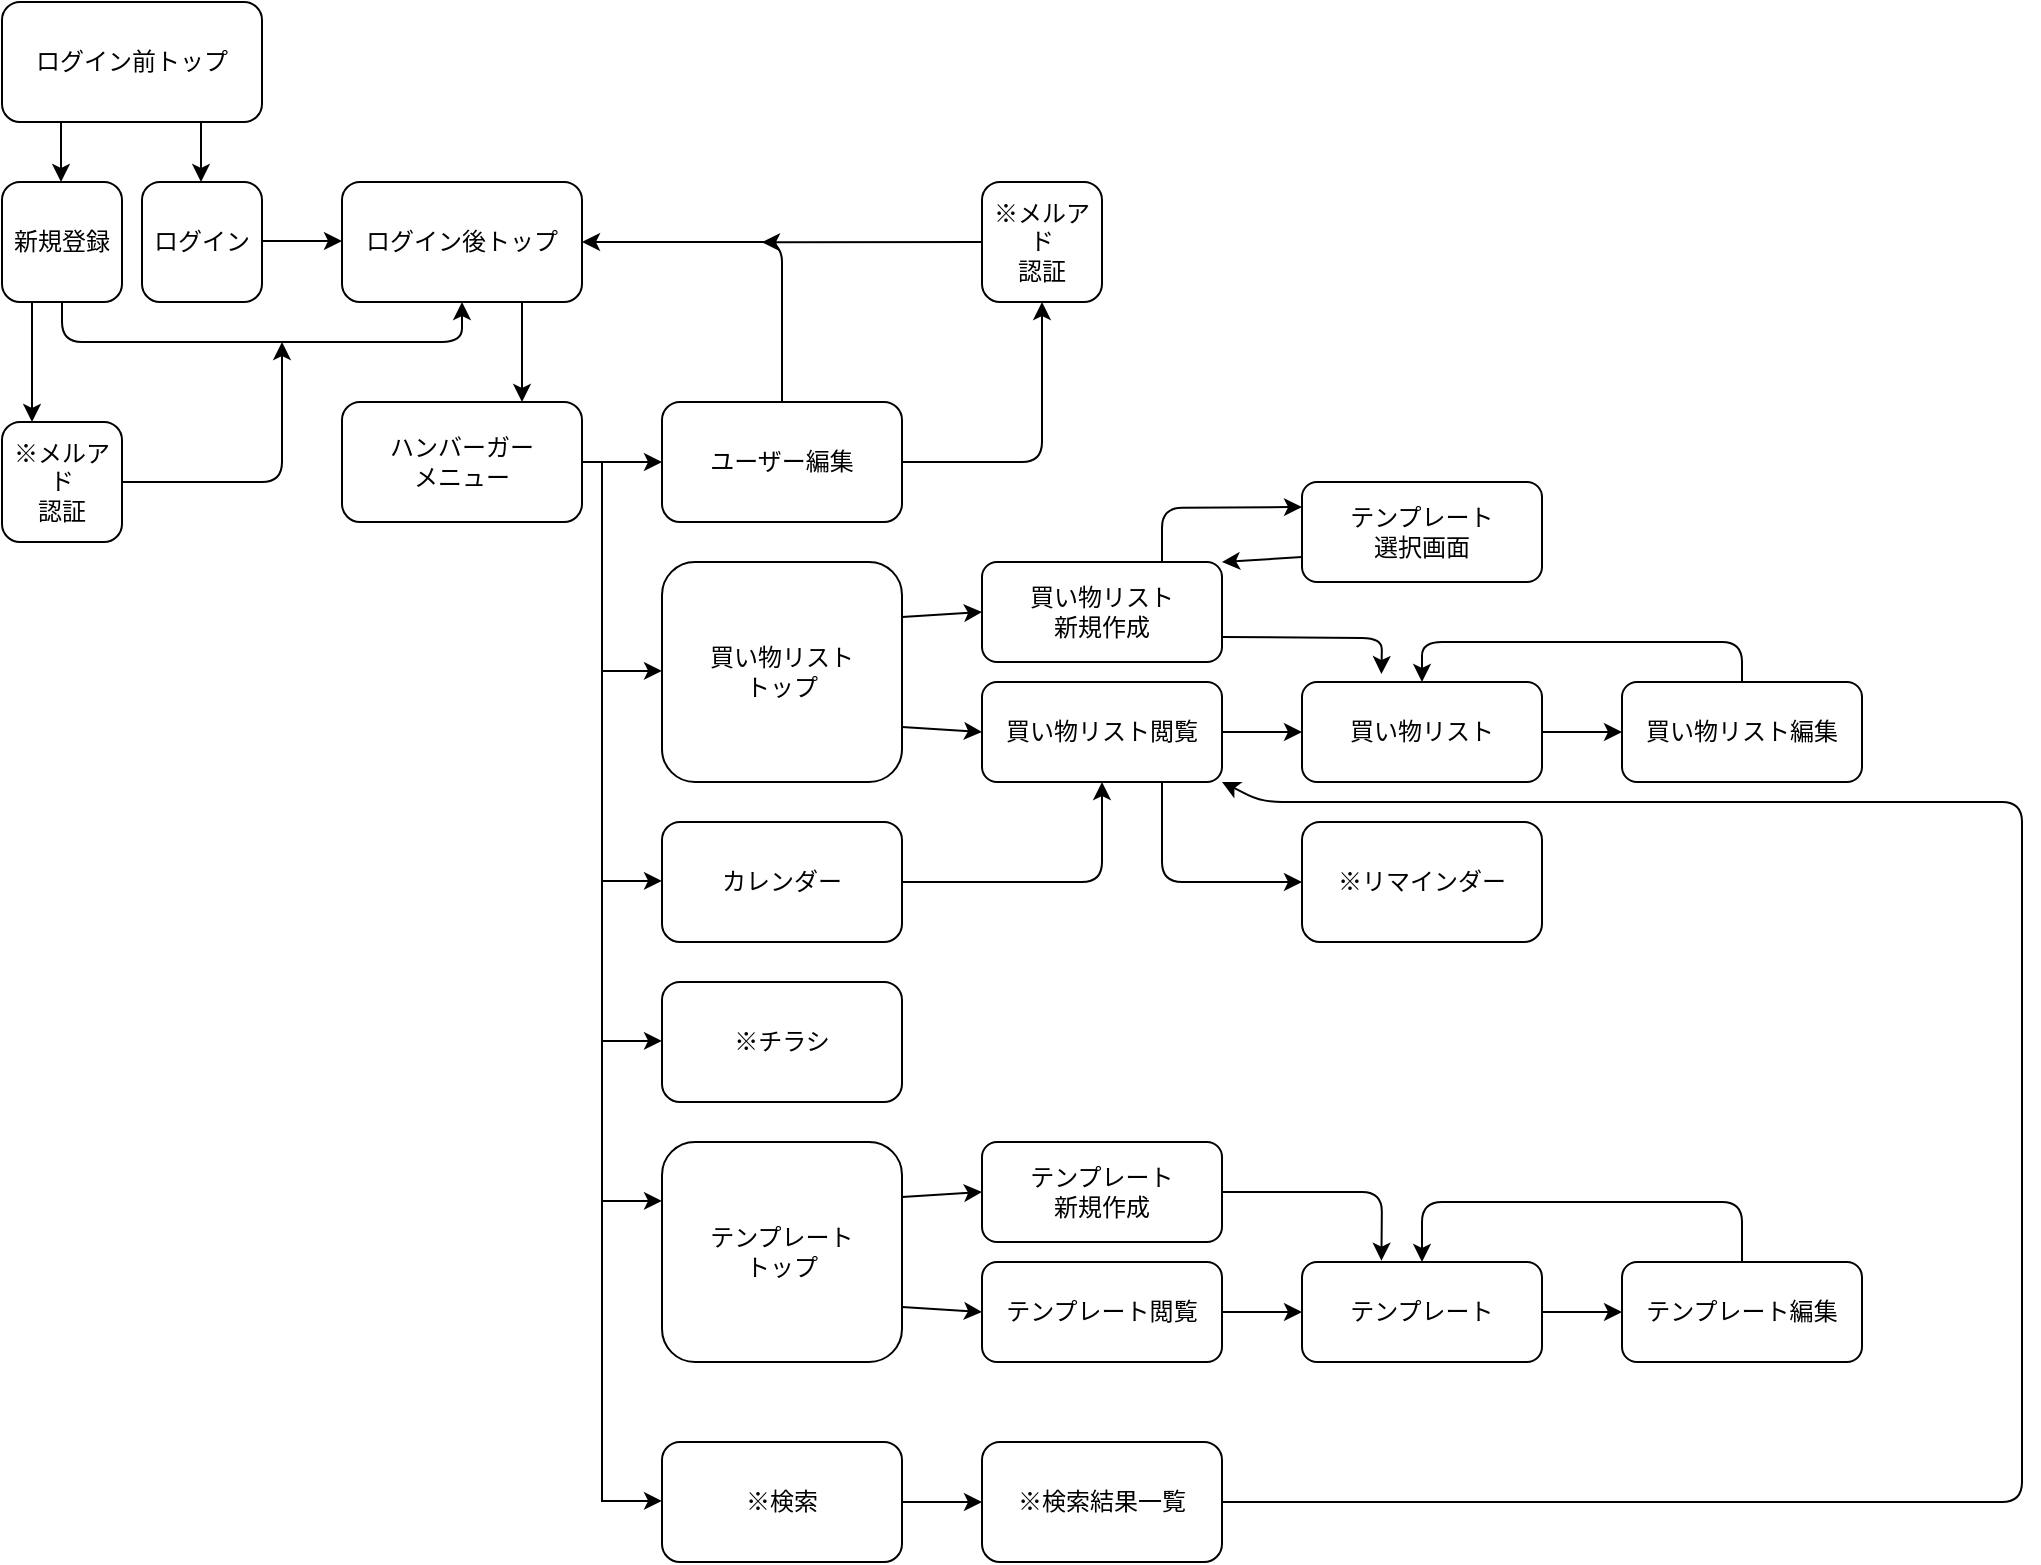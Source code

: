 <mxfile>
    <diagram id="BobiX_424Vl5HfiIvxbR" name="ページ1">
        <mxGraphModel dx="1202" dy="691" grid="1" gridSize="10" guides="1" tooltips="1" connect="1" arrows="1" fold="1" page="1" pageScale="1" pageWidth="1169" pageHeight="827" math="0" shadow="0">
            <root>
                <mxCell id="0"/>
                <mxCell id="1" parent="0"/>
                <mxCell id="2" value="ログイン前トップ" style="rounded=1;whiteSpace=wrap;html=1;" vertex="1" parent="1">
                    <mxGeometry x="30" y="40" width="130" height="60" as="geometry"/>
                </mxCell>
                <mxCell id="3" value="ログイン" style="rounded=1;whiteSpace=wrap;html=1;" vertex="1" parent="1">
                    <mxGeometry x="100" y="130" width="60" height="60" as="geometry"/>
                </mxCell>
                <mxCell id="69" style="edgeStyle=none;html=1;exitX=0.25;exitY=1;exitDx=0;exitDy=0;entryX=0.25;entryY=0;entryDx=0;entryDy=0;" edge="1" parent="1" source="4" target="68">
                    <mxGeometry relative="1" as="geometry"/>
                </mxCell>
                <mxCell id="4" value="新規登録" style="rounded=1;whiteSpace=wrap;html=1;" vertex="1" parent="1">
                    <mxGeometry x="30" y="130" width="60" height="60" as="geometry"/>
                </mxCell>
                <mxCell id="8" value="" style="endArrow=classic;html=1;entryX=0.5;entryY=1;entryDx=0;entryDy=0;exitX=0.5;exitY=1;exitDx=0;exitDy=0;" edge="1" parent="1" source="4" target="9">
                    <mxGeometry width="50" height="50" relative="1" as="geometry">
                        <mxPoint x="430" y="90" as="sourcePoint"/>
                        <mxPoint x="280" y="240" as="targetPoint"/>
                        <Array as="points">
                            <mxPoint x="60" y="210"/>
                            <mxPoint x="160" y="210"/>
                            <mxPoint x="260" y="210"/>
                        </Array>
                    </mxGeometry>
                </mxCell>
                <mxCell id="24" style="edgeStyle=none;html=1;exitX=0.75;exitY=1;exitDx=0;exitDy=0;entryX=0.75;entryY=0;entryDx=0;entryDy=0;" edge="1" parent="1" source="9" target="23">
                    <mxGeometry relative="1" as="geometry"/>
                </mxCell>
                <mxCell id="9" value="ログイン後トップ" style="rounded=1;whiteSpace=wrap;html=1;" vertex="1" parent="1">
                    <mxGeometry x="200" y="130" width="120" height="60" as="geometry"/>
                </mxCell>
                <mxCell id="13" value="" style="endArrow=classic;html=1;" edge="1" parent="1">
                    <mxGeometry width="50" height="50" relative="1" as="geometry">
                        <mxPoint x="160" y="159.5" as="sourcePoint"/>
                        <mxPoint x="200" y="159.5" as="targetPoint"/>
                    </mxGeometry>
                </mxCell>
                <mxCell id="42" style="edgeStyle=none;html=1;exitX=1;exitY=0.25;exitDx=0;exitDy=0;entryX=0;entryY=0.5;entryDx=0;entryDy=0;" edge="1" parent="1" source="14" target="37">
                    <mxGeometry relative="1" as="geometry"/>
                </mxCell>
                <mxCell id="44" style="edgeStyle=none;html=1;exitX=1;exitY=0.75;exitDx=0;exitDy=0;entryX=0;entryY=0.5;entryDx=0;entryDy=0;" edge="1" parent="1" source="14" target="39">
                    <mxGeometry relative="1" as="geometry"/>
                </mxCell>
                <mxCell id="14" value="買い物リスト&lt;br&gt;トップ" style="rounded=1;whiteSpace=wrap;html=1;" vertex="1" parent="1">
                    <mxGeometry x="360" y="320" width="120" height="110" as="geometry"/>
                </mxCell>
                <mxCell id="64" style="edgeStyle=none;html=1;exitX=1;exitY=0.5;exitDx=0;exitDy=0;entryX=0.5;entryY=1;entryDx=0;entryDy=0;" edge="1" parent="1" source="15" target="39">
                    <mxGeometry relative="1" as="geometry">
                        <Array as="points">
                            <mxPoint x="580" y="480"/>
                        </Array>
                    </mxGeometry>
                </mxCell>
                <mxCell id="15" value="カレンダー" style="rounded=1;whiteSpace=wrap;html=1;" vertex="1" parent="1">
                    <mxGeometry x="360" y="450" width="120" height="60" as="geometry"/>
                </mxCell>
                <mxCell id="26" style="edgeStyle=none;html=1;exitX=0.5;exitY=0;exitDx=0;exitDy=0;entryX=1;entryY=0.5;entryDx=0;entryDy=0;" edge="1" parent="1" source="16" target="9">
                    <mxGeometry relative="1" as="geometry">
                        <Array as="points">
                            <mxPoint x="420" y="160"/>
                        </Array>
                    </mxGeometry>
                </mxCell>
                <mxCell id="72" style="edgeStyle=none;html=1;exitX=1;exitY=0.5;exitDx=0;exitDy=0;entryX=0.5;entryY=1;entryDx=0;entryDy=0;" edge="1" parent="1" source="16" target="71">
                    <mxGeometry relative="1" as="geometry">
                        <Array as="points">
                            <mxPoint x="550" y="270"/>
                        </Array>
                    </mxGeometry>
                </mxCell>
                <mxCell id="16" value="ユーザー編集" style="rounded=1;whiteSpace=wrap;html=1;" vertex="1" parent="1">
                    <mxGeometry x="360" y="240" width="120" height="60" as="geometry"/>
                </mxCell>
                <mxCell id="21" value="" style="endArrow=classic;html=1;entryX=0.5;entryY=0;entryDx=0;entryDy=0;exitX=0.25;exitY=1;exitDx=0;exitDy=0;" edge="1" parent="1">
                    <mxGeometry width="50" height="50" relative="1" as="geometry">
                        <mxPoint x="129.5" y="100" as="sourcePoint"/>
                        <mxPoint x="129.5" y="130" as="targetPoint"/>
                    </mxGeometry>
                </mxCell>
                <mxCell id="22" value="" style="endArrow=classic;html=1;entryX=0.5;entryY=0;entryDx=0;entryDy=0;exitX=0.25;exitY=1;exitDx=0;exitDy=0;" edge="1" parent="1">
                    <mxGeometry width="50" height="50" relative="1" as="geometry">
                        <mxPoint x="59.5" y="100" as="sourcePoint"/>
                        <mxPoint x="59.5" y="130" as="targetPoint"/>
                    </mxGeometry>
                </mxCell>
                <mxCell id="25" style="edgeStyle=none;html=1;exitX=1;exitY=0.5;exitDx=0;exitDy=0;entryX=0;entryY=0.5;entryDx=0;entryDy=0;" edge="1" parent="1" source="23" target="16">
                    <mxGeometry relative="1" as="geometry"/>
                </mxCell>
                <mxCell id="23" value="ハンバーガー&lt;br&gt;メニュー" style="rounded=1;whiteSpace=wrap;html=1;" vertex="1" parent="1">
                    <mxGeometry x="200" y="240" width="120" height="60" as="geometry"/>
                </mxCell>
                <mxCell id="58" style="edgeStyle=none;html=1;exitX=1;exitY=0.25;exitDx=0;exitDy=0;entryX=0;entryY=0.5;entryDx=0;entryDy=0;" edge="1" parent="1" source="27" target="56">
                    <mxGeometry relative="1" as="geometry"/>
                </mxCell>
                <mxCell id="59" style="edgeStyle=none;html=1;exitX=1;exitY=0.75;exitDx=0;exitDy=0;entryX=0;entryY=0.5;entryDx=0;entryDy=0;" edge="1" parent="1" source="27" target="54">
                    <mxGeometry relative="1" as="geometry"/>
                </mxCell>
                <mxCell id="27" value="テンプレート&lt;br&gt;トップ" style="rounded=1;whiteSpace=wrap;html=1;" vertex="1" parent="1">
                    <mxGeometry x="360" y="610" width="120" height="110" as="geometry"/>
                </mxCell>
                <mxCell id="28" value="※チラシ" style="rounded=1;whiteSpace=wrap;html=1;" vertex="1" parent="1">
                    <mxGeometry x="360" y="530" width="120" height="60" as="geometry"/>
                </mxCell>
                <mxCell id="33" value="" style="endArrow=none;html=1;" edge="1" parent="1">
                    <mxGeometry width="50" height="50" relative="1" as="geometry">
                        <mxPoint x="330" y="790" as="sourcePoint"/>
                        <mxPoint x="330" y="270" as="targetPoint"/>
                    </mxGeometry>
                </mxCell>
                <mxCell id="34" value="" style="endArrow=classic;html=1;" edge="1" parent="1">
                    <mxGeometry width="50" height="50" relative="1" as="geometry">
                        <mxPoint x="330" y="374.44" as="sourcePoint"/>
                        <mxPoint x="360" y="374.44" as="targetPoint"/>
                    </mxGeometry>
                </mxCell>
                <mxCell id="35" value="" style="endArrow=classic;html=1;" edge="1" parent="1">
                    <mxGeometry width="50" height="50" relative="1" as="geometry">
                        <mxPoint x="330" y="479.44" as="sourcePoint"/>
                        <mxPoint x="360" y="479.44" as="targetPoint"/>
                    </mxGeometry>
                </mxCell>
                <mxCell id="36" value="" style="endArrow=classic;html=1;" edge="1" parent="1">
                    <mxGeometry width="50" height="50" relative="1" as="geometry">
                        <mxPoint x="330" y="639.44" as="sourcePoint"/>
                        <mxPoint x="360" y="639.44" as="targetPoint"/>
                    </mxGeometry>
                </mxCell>
                <mxCell id="45" style="edgeStyle=none;html=1;exitX=1;exitY=0.75;exitDx=0;exitDy=0;entryX=0.331;entryY=-0.08;entryDx=0;entryDy=0;entryPerimeter=0;" edge="1" parent="1" source="37" target="46">
                    <mxGeometry relative="1" as="geometry">
                        <mxPoint x="720" y="375" as="targetPoint"/>
                        <Array as="points">
                            <mxPoint x="720" y="358"/>
                        </Array>
                    </mxGeometry>
                </mxCell>
                <mxCell id="66" style="edgeStyle=none;html=1;exitX=0.75;exitY=0;exitDx=0;exitDy=0;entryX=0;entryY=0.25;entryDx=0;entryDy=0;" edge="1" parent="1" source="37" target="65">
                    <mxGeometry relative="1" as="geometry">
                        <Array as="points">
                            <mxPoint x="610" y="293"/>
                        </Array>
                    </mxGeometry>
                </mxCell>
                <mxCell id="37" value="買い物リスト&lt;br&gt;新規作成" style="rounded=1;whiteSpace=wrap;html=1;" vertex="1" parent="1">
                    <mxGeometry x="520" y="320" width="120" height="50" as="geometry"/>
                </mxCell>
                <mxCell id="49" style="edgeStyle=none;html=1;exitX=1;exitY=0.5;exitDx=0;exitDy=0;entryX=0;entryY=0.5;entryDx=0;entryDy=0;" edge="1" parent="1" source="39" target="46">
                    <mxGeometry relative="1" as="geometry"/>
                </mxCell>
                <mxCell id="79" style="edgeStyle=none;html=1;exitX=0.75;exitY=1;exitDx=0;exitDy=0;entryX=0;entryY=0.5;entryDx=0;entryDy=0;" edge="1" parent="1" source="39" target="78">
                    <mxGeometry relative="1" as="geometry">
                        <Array as="points">
                            <mxPoint x="610" y="480"/>
                        </Array>
                    </mxGeometry>
                </mxCell>
                <mxCell id="39" value="買い物リスト閲覧" style="rounded=1;whiteSpace=wrap;html=1;" vertex="1" parent="1">
                    <mxGeometry x="520" y="380" width="120" height="50" as="geometry"/>
                </mxCell>
                <mxCell id="50" style="edgeStyle=none;html=1;exitX=1;exitY=0.5;exitDx=0;exitDy=0;entryX=0;entryY=0.5;entryDx=0;entryDy=0;" edge="1" parent="1" source="46" target="47">
                    <mxGeometry relative="1" as="geometry"/>
                </mxCell>
                <mxCell id="46" value="買い物リスト" style="rounded=1;whiteSpace=wrap;html=1;" vertex="1" parent="1">
                    <mxGeometry x="680" y="380" width="120" height="50" as="geometry"/>
                </mxCell>
                <mxCell id="51" style="edgeStyle=none;html=1;exitX=0.5;exitY=0;exitDx=0;exitDy=0;entryX=0.5;entryY=0;entryDx=0;entryDy=0;" edge="1" parent="1" source="47" target="46">
                    <mxGeometry relative="1" as="geometry">
                        <Array as="points">
                            <mxPoint x="900" y="360"/>
                            <mxPoint x="820" y="360"/>
                            <mxPoint x="740" y="360"/>
                        </Array>
                    </mxGeometry>
                </mxCell>
                <mxCell id="47" value="買い物リスト編集" style="rounded=1;whiteSpace=wrap;html=1;" vertex="1" parent="1">
                    <mxGeometry x="840" y="380" width="120" height="50" as="geometry"/>
                </mxCell>
                <mxCell id="53" value="" style="endArrow=classic;html=1;" edge="1" parent="1">
                    <mxGeometry width="50" height="50" relative="1" as="geometry">
                        <mxPoint x="330" y="559.44" as="sourcePoint"/>
                        <mxPoint x="360" y="559.44" as="targetPoint"/>
                    </mxGeometry>
                </mxCell>
                <mxCell id="60" style="edgeStyle=none;html=1;exitX=1;exitY=0.5;exitDx=0;exitDy=0;entryX=0;entryY=0.5;entryDx=0;entryDy=0;" edge="1" parent="1" source="54" target="55">
                    <mxGeometry relative="1" as="geometry"/>
                </mxCell>
                <mxCell id="54" value="テンプレート閲覧" style="rounded=1;whiteSpace=wrap;html=1;" vertex="1" parent="1">
                    <mxGeometry x="520" y="670" width="120" height="50" as="geometry"/>
                </mxCell>
                <mxCell id="61" style="edgeStyle=none;html=1;exitX=1;exitY=0.5;exitDx=0;exitDy=0;entryX=0;entryY=0.5;entryDx=0;entryDy=0;" edge="1" parent="1" source="55" target="57">
                    <mxGeometry relative="1" as="geometry"/>
                </mxCell>
                <mxCell id="55" value="テンプレート" style="rounded=1;whiteSpace=wrap;html=1;" vertex="1" parent="1">
                    <mxGeometry x="680" y="670" width="120" height="50" as="geometry"/>
                </mxCell>
                <mxCell id="63" style="edgeStyle=none;html=1;exitX=1;exitY=0.5;exitDx=0;exitDy=0;entryX=0.331;entryY=-0.013;entryDx=0;entryDy=0;entryPerimeter=0;" edge="1" parent="1" source="56" target="55">
                    <mxGeometry relative="1" as="geometry">
                        <Array as="points">
                            <mxPoint x="720" y="635"/>
                        </Array>
                    </mxGeometry>
                </mxCell>
                <mxCell id="56" value="テンプレート&lt;br&gt;新規作成" style="rounded=1;whiteSpace=wrap;html=1;" vertex="1" parent="1">
                    <mxGeometry x="520" y="610" width="120" height="50" as="geometry"/>
                </mxCell>
                <mxCell id="62" style="edgeStyle=none;html=1;exitX=0.5;exitY=0;exitDx=0;exitDy=0;entryX=0.5;entryY=0;entryDx=0;entryDy=0;" edge="1" parent="1" source="57" target="55">
                    <mxGeometry relative="1" as="geometry">
                        <Array as="points">
                            <mxPoint x="900" y="640"/>
                            <mxPoint x="820" y="640"/>
                            <mxPoint x="740" y="640"/>
                        </Array>
                    </mxGeometry>
                </mxCell>
                <mxCell id="57" value="テンプレート編集" style="rounded=1;whiteSpace=wrap;html=1;" vertex="1" parent="1">
                    <mxGeometry x="840" y="670" width="120" height="50" as="geometry"/>
                </mxCell>
                <mxCell id="67" style="edgeStyle=none;html=1;exitX=0;exitY=0.75;exitDx=0;exitDy=0;entryX=1;entryY=0;entryDx=0;entryDy=0;" edge="1" parent="1" source="65" target="37">
                    <mxGeometry relative="1" as="geometry"/>
                </mxCell>
                <mxCell id="65" value="テンプレート&lt;br&gt;選択画面" style="rounded=1;whiteSpace=wrap;html=1;" vertex="1" parent="1">
                    <mxGeometry x="680" y="280" width="120" height="50" as="geometry"/>
                </mxCell>
                <mxCell id="70" style="edgeStyle=none;html=1;exitX=1;exitY=0.5;exitDx=0;exitDy=0;" edge="1" parent="1" source="68">
                    <mxGeometry relative="1" as="geometry">
                        <mxPoint x="170" y="210" as="targetPoint"/>
                        <Array as="points">
                            <mxPoint x="170" y="280"/>
                        </Array>
                    </mxGeometry>
                </mxCell>
                <mxCell id="68" value="※メルアド&lt;br&gt;認証" style="rounded=1;whiteSpace=wrap;html=1;" vertex="1" parent="1">
                    <mxGeometry x="30" y="250" width="60" height="60" as="geometry"/>
                </mxCell>
                <mxCell id="74" style="edgeStyle=none;html=1;exitX=0;exitY=0.5;exitDx=0;exitDy=0;" edge="1" parent="1" source="71">
                    <mxGeometry relative="1" as="geometry">
                        <mxPoint x="410" y="160.111" as="targetPoint"/>
                    </mxGeometry>
                </mxCell>
                <mxCell id="71" value="※メルアド&lt;br&gt;認証" style="rounded=1;whiteSpace=wrap;html=1;" vertex="1" parent="1">
                    <mxGeometry x="520" y="130" width="60" height="60" as="geometry"/>
                </mxCell>
                <mxCell id="82" style="edgeStyle=none;html=1;exitX=1;exitY=0.5;exitDx=0;exitDy=0;entryX=0;entryY=0.5;entryDx=0;entryDy=0;" edge="1" parent="1" source="77" target="81">
                    <mxGeometry relative="1" as="geometry"/>
                </mxCell>
                <mxCell id="77" value="※検索" style="rounded=1;whiteSpace=wrap;html=1;" vertex="1" parent="1">
                    <mxGeometry x="360" y="760" width="120" height="60" as="geometry"/>
                </mxCell>
                <mxCell id="78" value="※リマインダー" style="rounded=1;whiteSpace=wrap;html=1;" vertex="1" parent="1">
                    <mxGeometry x="680" y="450" width="120" height="60" as="geometry"/>
                </mxCell>
                <mxCell id="80" value="" style="endArrow=classic;html=1;" edge="1" parent="1">
                    <mxGeometry width="50" height="50" relative="1" as="geometry">
                        <mxPoint x="330" y="789.44" as="sourcePoint"/>
                        <mxPoint x="360" y="789.44" as="targetPoint"/>
                    </mxGeometry>
                </mxCell>
                <mxCell id="83" style="edgeStyle=none;html=1;exitX=1;exitY=0.5;exitDx=0;exitDy=0;entryX=1;entryY=1;entryDx=0;entryDy=0;" edge="1" parent="1" source="81" target="39">
                    <mxGeometry relative="1" as="geometry">
                        <Array as="points">
                            <mxPoint x="1040" y="790"/>
                            <mxPoint x="1040" y="590"/>
                            <mxPoint x="1040" y="440"/>
                            <mxPoint x="660" y="440"/>
                        </Array>
                    </mxGeometry>
                </mxCell>
                <mxCell id="81" value="※検索結果一覧" style="rounded=1;whiteSpace=wrap;html=1;" vertex="1" parent="1">
                    <mxGeometry x="520" y="760" width="120" height="60" as="geometry"/>
                </mxCell>
            </root>
        </mxGraphModel>
    </diagram>
</mxfile>